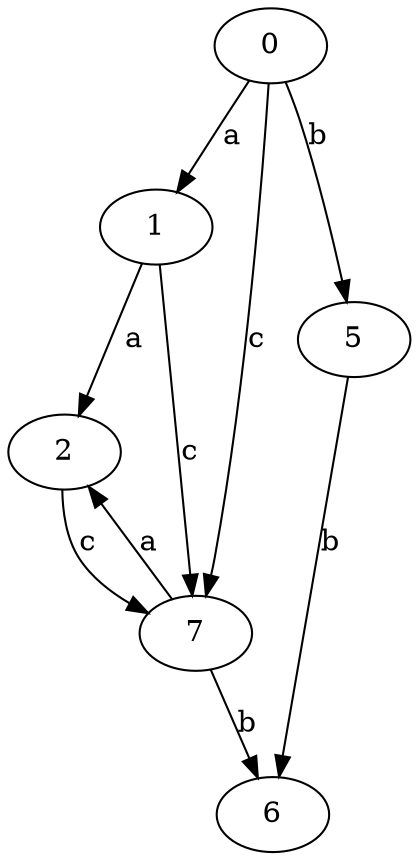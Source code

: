 strict digraph  {
1;
2;
5;
6;
0;
7;
1 -> 2  [label=a];
1 -> 7  [label=c];
2 -> 7  [label=c];
5 -> 6  [label=b];
0 -> 1  [label=a];
0 -> 5  [label=b];
0 -> 7  [label=c];
7 -> 2  [label=a];
7 -> 6  [label=b];
}
